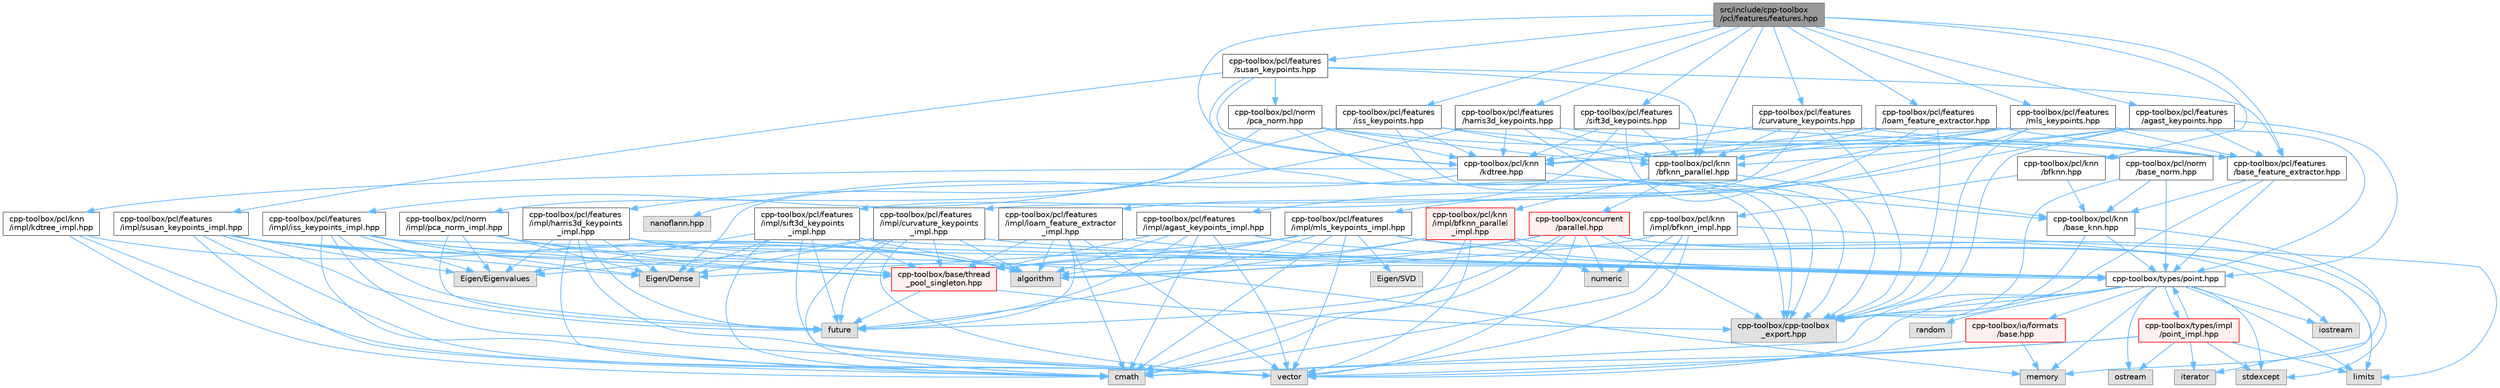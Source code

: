 digraph "src/include/cpp-toolbox/pcl/features/features.hpp"
{
 // LATEX_PDF_SIZE
  bgcolor="transparent";
  edge [fontname=Helvetica,fontsize=10,labelfontname=Helvetica,labelfontsize=10];
  node [fontname=Helvetica,fontsize=10,shape=box,height=0.2,width=0.4];
  Node1 [id="Node000001",label="src/include/cpp-toolbox\l/pcl/features/features.hpp",height=0.2,width=0.4,color="gray40", fillcolor="grey60", style="filled", fontcolor="black",tooltip="PCL特征提取器集合头文件 / PCL feature extractors collection header file."];
  Node1 -> Node2 [id="edge1_Node000001_Node000002",color="steelblue1",style="solid",tooltip=" "];
  Node2 [id="Node000002",label="cpp-toolbox/pcl/features\l/base_feature_extractor.hpp",height=0.2,width=0.4,color="grey40", fillcolor="white", style="filled",URL="$base__feature__extractor_8hpp.html",tooltip=" "];
  Node2 -> Node3 [id="edge2_Node000002_Node000003",color="steelblue1",style="solid",tooltip=" "];
  Node3 [id="Node000003",label="cpp-toolbox/cpp-toolbox\l_export.hpp",height=0.2,width=0.4,color="grey60", fillcolor="#E0E0E0", style="filled",tooltip=" "];
  Node2 -> Node4 [id="edge3_Node000002_Node000004",color="steelblue1",style="solid",tooltip=" "];
  Node4 [id="Node000004",label="cpp-toolbox/pcl/knn\l/base_knn.hpp",height=0.2,width=0.4,color="grey40", fillcolor="white", style="filled",URL="$base__knn_8hpp.html",tooltip=" "];
  Node4 -> Node5 [id="edge4_Node000004_Node000005",color="steelblue1",style="solid",tooltip=" "];
  Node5 [id="Node000005",label="memory",height=0.2,width=0.4,color="grey60", fillcolor="#E0E0E0", style="filled",tooltip=" "];
  Node4 -> Node3 [id="edge5_Node000004_Node000003",color="steelblue1",style="solid",tooltip=" "];
  Node4 -> Node6 [id="edge6_Node000004_Node000006",color="steelblue1",style="solid",tooltip=" "];
  Node6 [id="Node000006",label="cpp-toolbox/types/point.hpp",height=0.2,width=0.4,color="grey40", fillcolor="white", style="filled",URL="$point_8hpp.html",tooltip=" "];
  Node6 -> Node7 [id="edge7_Node000006_Node000007",color="steelblue1",style="solid",tooltip=" "];
  Node7 [id="Node000007",label="cmath",height=0.2,width=0.4,color="grey60", fillcolor="#E0E0E0", style="filled",tooltip=" "];
  Node6 -> Node8 [id="edge8_Node000006_Node000008",color="steelblue1",style="solid",tooltip=" "];
  Node8 [id="Node000008",label="iostream",height=0.2,width=0.4,color="grey60", fillcolor="#E0E0E0", style="filled",tooltip=" "];
  Node6 -> Node9 [id="edge9_Node000006_Node000009",color="steelblue1",style="solid",tooltip=" "];
  Node9 [id="Node000009",label="limits",height=0.2,width=0.4,color="grey60", fillcolor="#E0E0E0", style="filled",tooltip=" "];
  Node6 -> Node5 [id="edge10_Node000006_Node000005",color="steelblue1",style="solid",tooltip=" "];
  Node6 -> Node10 [id="edge11_Node000006_Node000010",color="steelblue1",style="solid",tooltip=" "];
  Node10 [id="Node000010",label="ostream",height=0.2,width=0.4,color="grey60", fillcolor="#E0E0E0", style="filled",tooltip=" "];
  Node6 -> Node11 [id="edge12_Node000006_Node000011",color="steelblue1",style="solid",tooltip=" "];
  Node11 [id="Node000011",label="random",height=0.2,width=0.4,color="grey60", fillcolor="#E0E0E0", style="filled",tooltip=" "];
  Node6 -> Node12 [id="edge13_Node000006_Node000012",color="steelblue1",style="solid",tooltip=" "];
  Node12 [id="Node000012",label="stdexcept",height=0.2,width=0.4,color="grey60", fillcolor="#E0E0E0", style="filled",tooltip=" "];
  Node6 -> Node13 [id="edge14_Node000006_Node000013",color="steelblue1",style="solid",tooltip=" "];
  Node13 [id="Node000013",label="vector",height=0.2,width=0.4,color="grey60", fillcolor="#E0E0E0", style="filled",tooltip=" "];
  Node6 -> Node3 [id="edge15_Node000006_Node000003",color="steelblue1",style="solid",tooltip=" "];
  Node6 -> Node14 [id="edge16_Node000006_Node000014",color="steelblue1",style="solid",tooltip=" "];
  Node14 [id="Node000014",label="cpp-toolbox/io/formats\l/base.hpp",height=0.2,width=0.4,color="red", fillcolor="#FFF0F0", style="filled",URL="$io_2formats_2base_8hpp.html",tooltip=" "];
  Node14 -> Node5 [id="edge17_Node000014_Node000005",color="steelblue1",style="solid",tooltip=" "];
  Node14 -> Node13 [id="edge18_Node000014_Node000013",color="steelblue1",style="solid",tooltip=" "];
  Node6 -> Node24 [id="edge19_Node000006_Node000024",color="steelblue1",style="solid",tooltip=" "];
  Node24 [id="Node000024",label="cpp-toolbox/types/impl\l/point_impl.hpp",height=0.2,width=0.4,color="red", fillcolor="#FFF0F0", style="filled",URL="$point__impl_8hpp.html",tooltip=" "];
  Node24 -> Node7 [id="edge20_Node000024_Node000007",color="steelblue1",style="solid",tooltip=" "];
  Node24 -> Node25 [id="edge21_Node000024_Node000025",color="steelblue1",style="solid",tooltip=" "];
  Node25 [id="Node000025",label="iterator",height=0.2,width=0.4,color="grey60", fillcolor="#E0E0E0", style="filled",tooltip=" "];
  Node24 -> Node9 [id="edge22_Node000024_Node000009",color="steelblue1",style="solid",tooltip=" "];
  Node24 -> Node10 [id="edge23_Node000024_Node000010",color="steelblue1",style="solid",tooltip=" "];
  Node24 -> Node12 [id="edge24_Node000024_Node000012",color="steelblue1",style="solid",tooltip=" "];
  Node24 -> Node13 [id="edge25_Node000024_Node000013",color="steelblue1",style="solid",tooltip=" "];
  Node24 -> Node6 [id="edge26_Node000024_Node000006",color="steelblue1",style="solid",tooltip=" "];
  Node2 -> Node6 [id="edge27_Node000002_Node000006",color="steelblue1",style="solid",tooltip=" "];
  Node1 -> Node27 [id="edge28_Node000001_Node000027",color="steelblue1",style="solid",tooltip=" "];
  Node27 [id="Node000027",label="cpp-toolbox/pcl/features\l/curvature_keypoints.hpp",height=0.2,width=0.4,color="grey40", fillcolor="white", style="filled",URL="$curvature__keypoints_8hpp.html",tooltip=" "];
  Node27 -> Node3 [id="edge29_Node000027_Node000003",color="steelblue1",style="solid",tooltip=" "];
  Node27 -> Node2 [id="edge30_Node000027_Node000002",color="steelblue1",style="solid",tooltip=" "];
  Node27 -> Node28 [id="edge31_Node000027_Node000028",color="steelblue1",style="solid",tooltip=" "];
  Node28 [id="Node000028",label="cpp-toolbox/pcl/knn\l/kdtree.hpp",height=0.2,width=0.4,color="grey40", fillcolor="white", style="filled",URL="$kdtree_8hpp.html",tooltip=" "];
  Node28 -> Node4 [id="edge32_Node000028_Node000004",color="steelblue1",style="solid",tooltip=" "];
  Node28 -> Node29 [id="edge33_Node000028_Node000029",color="steelblue1",style="solid",tooltip=" "];
  Node29 [id="Node000029",label="nanoflann.hpp",height=0.2,width=0.4,color="grey60", fillcolor="#E0E0E0", style="filled",tooltip=" "];
  Node28 -> Node30 [id="edge34_Node000028_Node000030",color="steelblue1",style="solid",tooltip=" "];
  Node30 [id="Node000030",label="cpp-toolbox/pcl/knn\l/impl/kdtree_impl.hpp",height=0.2,width=0.4,color="grey40", fillcolor="white", style="filled",URL="$kdtree__impl_8hpp.html",tooltip=" "];
  Node30 -> Node31 [id="edge35_Node000030_Node000031",color="steelblue1",style="solid",tooltip=" "];
  Node31 [id="Node000031",label="algorithm",height=0.2,width=0.4,color="grey60", fillcolor="#E0E0E0", style="filled",tooltip=" "];
  Node30 -> Node7 [id="edge36_Node000030_Node000007",color="steelblue1",style="solid",tooltip=" "];
  Node30 -> Node13 [id="edge37_Node000030_Node000013",color="steelblue1",style="solid",tooltip=" "];
  Node27 -> Node32 [id="edge38_Node000027_Node000032",color="steelblue1",style="solid",tooltip=" "];
  Node32 [id="Node000032",label="cpp-toolbox/pcl/knn\l/bfknn_parallel.hpp",height=0.2,width=0.4,color="grey40", fillcolor="white", style="filled",URL="$bfknn__parallel_8hpp.html",tooltip=" "];
  Node32 -> Node33 [id="edge39_Node000032_Node000033",color="steelblue1",style="solid",tooltip=" "];
  Node33 [id="Node000033",label="cpp-toolbox/concurrent\l/parallel.hpp",height=0.2,width=0.4,color="red", fillcolor="#FFF0F0", style="filled",URL="$parallel_8hpp.html",tooltip=" "];
  Node33 -> Node31 [id="edge40_Node000033_Node000031",color="steelblue1",style="solid",tooltip=" "];
  Node33 -> Node7 [id="edge41_Node000033_Node000007",color="steelblue1",style="solid",tooltip=" "];
  Node33 -> Node34 [id="edge42_Node000033_Node000034",color="steelblue1",style="solid",tooltip=" "];
  Node34 [id="Node000034",label="future",height=0.2,width=0.4,color="grey60", fillcolor="#E0E0E0", style="filled",tooltip=" "];
  Node33 -> Node25 [id="edge43_Node000033_Node000025",color="steelblue1",style="solid",tooltip=" "];
  Node33 -> Node35 [id="edge44_Node000033_Node000035",color="steelblue1",style="solid",tooltip=" "];
  Node35 [id="Node000035",label="numeric",height=0.2,width=0.4,color="grey60", fillcolor="#E0E0E0", style="filled",tooltip=" "];
  Node33 -> Node12 [id="edge45_Node000033_Node000012",color="steelblue1",style="solid",tooltip=" "];
  Node33 -> Node13 [id="edge46_Node000033_Node000013",color="steelblue1",style="solid",tooltip=" "];
  Node33 -> Node3 [id="edge47_Node000033_Node000003",color="steelblue1",style="solid",tooltip=" "];
  Node33 -> Node36 [id="edge48_Node000033_Node000036",color="steelblue1",style="solid",tooltip=" "];
  Node36 [id="Node000036",label="cpp-toolbox/base/thread\l_pool_singleton.hpp",height=0.2,width=0.4,color="red", fillcolor="#FFF0F0", style="filled",URL="$thread__pool__singleton_8hpp.html",tooltip=" "];
  Node36 -> Node34 [id="edge49_Node000036_Node000034",color="steelblue1",style="solid",tooltip=" "];
  Node36 -> Node3 [id="edge50_Node000036_Node000003",color="steelblue1",style="solid",tooltip=" "];
  Node32 -> Node4 [id="edge51_Node000032_Node000004",color="steelblue1",style="solid",tooltip=" "];
  Node32 -> Node45 [id="edge52_Node000032_Node000045",color="steelblue1",style="solid",tooltip=" "];
  Node45 [id="Node000045",label="cpp-toolbox/pcl/knn\l/impl/bfknn_parallel\l_impl.hpp",height=0.2,width=0.4,color="red", fillcolor="#FFF0F0", style="filled",URL="$bfknn__parallel__impl_8hpp.html",tooltip=" "];
  Node45 -> Node31 [id="edge53_Node000045_Node000031",color="steelblue1",style="solid",tooltip=" "];
  Node45 -> Node7 [id="edge54_Node000045_Node000007",color="steelblue1",style="solid",tooltip=" "];
  Node45 -> Node9 [id="edge55_Node000045_Node000009",color="steelblue1",style="solid",tooltip=" "];
  Node45 -> Node35 [id="edge56_Node000045_Node000035",color="steelblue1",style="solid",tooltip=" "];
  Node45 -> Node13 [id="edge57_Node000045_Node000013",color="steelblue1",style="solid",tooltip=" "];
  Node45 -> Node36 [id="edge58_Node000045_Node000036",color="steelblue1",style="solid",tooltip=" "];
  Node27 -> Node46 [id="edge59_Node000027_Node000046",color="steelblue1",style="solid",tooltip=" "];
  Node46 [id="Node000046",label="cpp-toolbox/pcl/features\l/impl/curvature_keypoints\l_impl.hpp",height=0.2,width=0.4,color="grey40", fillcolor="white", style="filled",URL="$curvature__keypoints__impl_8hpp.html",tooltip=" "];
  Node46 -> Node36 [id="edge60_Node000046_Node000036",color="steelblue1",style="solid",tooltip=" "];
  Node46 -> Node6 [id="edge61_Node000046_Node000006",color="steelblue1",style="solid",tooltip=" "];
  Node46 -> Node47 [id="edge62_Node000046_Node000047",color="steelblue1",style="solid",tooltip=" "];
  Node47 [id="Node000047",label="Eigen/Dense",height=0.2,width=0.4,color="grey60", fillcolor="#E0E0E0", style="filled",tooltip=" "];
  Node46 -> Node48 [id="edge63_Node000046_Node000048",color="steelblue1",style="solid",tooltip=" "];
  Node48 [id="Node000048",label="Eigen/Eigenvalues",height=0.2,width=0.4,color="grey60", fillcolor="#E0E0E0", style="filled",tooltip=" "];
  Node46 -> Node31 [id="edge64_Node000046_Node000031",color="steelblue1",style="solid",tooltip=" "];
  Node46 -> Node7 [id="edge65_Node000046_Node000007",color="steelblue1",style="solid",tooltip=" "];
  Node46 -> Node34 [id="edge66_Node000046_Node000034",color="steelblue1",style="solid",tooltip=" "];
  Node46 -> Node13 [id="edge67_Node000046_Node000013",color="steelblue1",style="solid",tooltip=" "];
  Node1 -> Node49 [id="edge68_Node000001_Node000049",color="steelblue1",style="solid",tooltip=" "];
  Node49 [id="Node000049",label="cpp-toolbox/pcl/features\l/iss_keypoints.hpp",height=0.2,width=0.4,color="grey40", fillcolor="white", style="filled",URL="$iss__keypoints_8hpp.html",tooltip=" "];
  Node49 -> Node3 [id="edge69_Node000049_Node000003",color="steelblue1",style="solid",tooltip=" "];
  Node49 -> Node2 [id="edge70_Node000049_Node000002",color="steelblue1",style="solid",tooltip=" "];
  Node49 -> Node28 [id="edge71_Node000049_Node000028",color="steelblue1",style="solid",tooltip=" "];
  Node49 -> Node32 [id="edge72_Node000049_Node000032",color="steelblue1",style="solid",tooltip=" "];
  Node49 -> Node50 [id="edge73_Node000049_Node000050",color="steelblue1",style="solid",tooltip=" "];
  Node50 [id="Node000050",label="cpp-toolbox/pcl/features\l/impl/iss_keypoints_impl.hpp",height=0.2,width=0.4,color="grey40", fillcolor="white", style="filled",URL="$iss__keypoints__impl_8hpp.html",tooltip=" "];
  Node50 -> Node36 [id="edge74_Node000050_Node000036",color="steelblue1",style="solid",tooltip=" "];
  Node50 -> Node6 [id="edge75_Node000050_Node000006",color="steelblue1",style="solid",tooltip=" "];
  Node50 -> Node47 [id="edge76_Node000050_Node000047",color="steelblue1",style="solid",tooltip=" "];
  Node50 -> Node48 [id="edge77_Node000050_Node000048",color="steelblue1",style="solid",tooltip=" "];
  Node50 -> Node31 [id="edge78_Node000050_Node000031",color="steelblue1",style="solid",tooltip=" "];
  Node50 -> Node7 [id="edge79_Node000050_Node000007",color="steelblue1",style="solid",tooltip=" "];
  Node50 -> Node34 [id="edge80_Node000050_Node000034",color="steelblue1",style="solid",tooltip=" "];
  Node50 -> Node13 [id="edge81_Node000050_Node000013",color="steelblue1",style="solid",tooltip=" "];
  Node1 -> Node51 [id="edge82_Node000001_Node000051",color="steelblue1",style="solid",tooltip=" "];
  Node51 [id="Node000051",label="cpp-toolbox/pcl/features\l/harris3d_keypoints.hpp",height=0.2,width=0.4,color="grey40", fillcolor="white", style="filled",URL="$harris3d__keypoints_8hpp.html",tooltip=" "];
  Node51 -> Node3 [id="edge83_Node000051_Node000003",color="steelblue1",style="solid",tooltip=" "];
  Node51 -> Node2 [id="edge84_Node000051_Node000002",color="steelblue1",style="solid",tooltip=" "];
  Node51 -> Node28 [id="edge85_Node000051_Node000028",color="steelblue1",style="solid",tooltip=" "];
  Node51 -> Node32 [id="edge86_Node000051_Node000032",color="steelblue1",style="solid",tooltip=" "];
  Node51 -> Node52 [id="edge87_Node000051_Node000052",color="steelblue1",style="solid",tooltip=" "];
  Node52 [id="Node000052",label="cpp-toolbox/pcl/features\l/impl/harris3d_keypoints\l_impl.hpp",height=0.2,width=0.4,color="grey40", fillcolor="white", style="filled",URL="$harris3d__keypoints__impl_8hpp.html",tooltip=" "];
  Node52 -> Node36 [id="edge88_Node000052_Node000036",color="steelblue1",style="solid",tooltip=" "];
  Node52 -> Node6 [id="edge89_Node000052_Node000006",color="steelblue1",style="solid",tooltip=" "];
  Node52 -> Node47 [id="edge90_Node000052_Node000047",color="steelblue1",style="solid",tooltip=" "];
  Node52 -> Node48 [id="edge91_Node000052_Node000048",color="steelblue1",style="solid",tooltip=" "];
  Node52 -> Node31 [id="edge92_Node000052_Node000031",color="steelblue1",style="solid",tooltip=" "];
  Node52 -> Node7 [id="edge93_Node000052_Node000007",color="steelblue1",style="solid",tooltip=" "];
  Node52 -> Node34 [id="edge94_Node000052_Node000034",color="steelblue1",style="solid",tooltip=" "];
  Node52 -> Node13 [id="edge95_Node000052_Node000013",color="steelblue1",style="solid",tooltip=" "];
  Node1 -> Node53 [id="edge96_Node000001_Node000053",color="steelblue1",style="solid",tooltip=" "];
  Node53 [id="Node000053",label="cpp-toolbox/pcl/features\l/sift3d_keypoints.hpp",height=0.2,width=0.4,color="grey40", fillcolor="white", style="filled",URL="$sift3d__keypoints_8hpp.html",tooltip=" "];
  Node53 -> Node3 [id="edge97_Node000053_Node000003",color="steelblue1",style="solid",tooltip=" "];
  Node53 -> Node2 [id="edge98_Node000053_Node000002",color="steelblue1",style="solid",tooltip=" "];
  Node53 -> Node28 [id="edge99_Node000053_Node000028",color="steelblue1",style="solid",tooltip=" "];
  Node53 -> Node32 [id="edge100_Node000053_Node000032",color="steelblue1",style="solid",tooltip=" "];
  Node53 -> Node54 [id="edge101_Node000053_Node000054",color="steelblue1",style="solid",tooltip=" "];
  Node54 [id="Node000054",label="cpp-toolbox/pcl/features\l/impl/sift3d_keypoints\l_impl.hpp",height=0.2,width=0.4,color="grey40", fillcolor="white", style="filled",URL="$sift3d__keypoints__impl_8hpp.html",tooltip=" "];
  Node54 -> Node36 [id="edge102_Node000054_Node000036",color="steelblue1",style="solid",tooltip=" "];
  Node54 -> Node6 [id="edge103_Node000054_Node000006",color="steelblue1",style="solid",tooltip=" "];
  Node54 -> Node47 [id="edge104_Node000054_Node000047",color="steelblue1",style="solid",tooltip=" "];
  Node54 -> Node48 [id="edge105_Node000054_Node000048",color="steelblue1",style="solid",tooltip=" "];
  Node54 -> Node31 [id="edge106_Node000054_Node000031",color="steelblue1",style="solid",tooltip=" "];
  Node54 -> Node7 [id="edge107_Node000054_Node000007",color="steelblue1",style="solid",tooltip=" "];
  Node54 -> Node34 [id="edge108_Node000054_Node000034",color="steelblue1",style="solid",tooltip=" "];
  Node54 -> Node13 [id="edge109_Node000054_Node000013",color="steelblue1",style="solid",tooltip=" "];
  Node1 -> Node55 [id="edge110_Node000001_Node000055",color="steelblue1",style="solid",tooltip=" "];
  Node55 [id="Node000055",label="cpp-toolbox/pcl/features\l/loam_feature_extractor.hpp",height=0.2,width=0.4,color="grey40", fillcolor="white", style="filled",URL="$loam__feature__extractor_8hpp.html",tooltip=" "];
  Node55 -> Node3 [id="edge111_Node000055_Node000003",color="steelblue1",style="solid",tooltip=" "];
  Node55 -> Node2 [id="edge112_Node000055_Node000002",color="steelblue1",style="solid",tooltip=" "];
  Node55 -> Node28 [id="edge113_Node000055_Node000028",color="steelblue1",style="solid",tooltip=" "];
  Node55 -> Node32 [id="edge114_Node000055_Node000032",color="steelblue1",style="solid",tooltip=" "];
  Node55 -> Node56 [id="edge115_Node000055_Node000056",color="steelblue1",style="solid",tooltip=" "];
  Node56 [id="Node000056",label="cpp-toolbox/pcl/features\l/impl/loam_feature_extractor\l_impl.hpp",height=0.2,width=0.4,color="grey40", fillcolor="white", style="filled",URL="$loam__feature__extractor__impl_8hpp.html",tooltip=" "];
  Node56 -> Node36 [id="edge116_Node000056_Node000036",color="steelblue1",style="solid",tooltip=" "];
  Node56 -> Node6 [id="edge117_Node000056_Node000006",color="steelblue1",style="solid",tooltip=" "];
  Node56 -> Node31 [id="edge118_Node000056_Node000031",color="steelblue1",style="solid",tooltip=" "];
  Node56 -> Node7 [id="edge119_Node000056_Node000007",color="steelblue1",style="solid",tooltip=" "];
  Node56 -> Node34 [id="edge120_Node000056_Node000034",color="steelblue1",style="solid",tooltip=" "];
  Node56 -> Node13 [id="edge121_Node000056_Node000013",color="steelblue1",style="solid",tooltip=" "];
  Node1 -> Node57 [id="edge122_Node000001_Node000057",color="steelblue1",style="solid",tooltip=" "];
  Node57 [id="Node000057",label="cpp-toolbox/pcl/features\l/susan_keypoints.hpp",height=0.2,width=0.4,color="grey40", fillcolor="white", style="filled",URL="$susan__keypoints_8hpp.html",tooltip=" "];
  Node57 -> Node3 [id="edge123_Node000057_Node000003",color="steelblue1",style="solid",tooltip=" "];
  Node57 -> Node2 [id="edge124_Node000057_Node000002",color="steelblue1",style="solid",tooltip=" "];
  Node57 -> Node58 [id="edge125_Node000057_Node000058",color="steelblue1",style="solid",tooltip=" "];
  Node58 [id="Node000058",label="cpp-toolbox/pcl/norm\l/pca_norm.hpp",height=0.2,width=0.4,color="grey40", fillcolor="white", style="filled",URL="$pca__norm_8hpp.html",tooltip=" "];
  Node58 -> Node3 [id="edge126_Node000058_Node000003",color="steelblue1",style="solid",tooltip=" "];
  Node58 -> Node32 [id="edge127_Node000058_Node000032",color="steelblue1",style="solid",tooltip=" "];
  Node58 -> Node28 [id="edge128_Node000058_Node000028",color="steelblue1",style="solid",tooltip=" "];
  Node58 -> Node59 [id="edge129_Node000058_Node000059",color="steelblue1",style="solid",tooltip=" "];
  Node59 [id="Node000059",label="cpp-toolbox/pcl/norm\l/base_norm.hpp",height=0.2,width=0.4,color="grey40", fillcolor="white", style="filled",URL="$base__norm_8hpp.html",tooltip=" "];
  Node59 -> Node3 [id="edge130_Node000059_Node000003",color="steelblue1",style="solid",tooltip=" "];
  Node59 -> Node4 [id="edge131_Node000059_Node000004",color="steelblue1",style="solid",tooltip=" "];
  Node59 -> Node6 [id="edge132_Node000059_Node000006",color="steelblue1",style="solid",tooltip=" "];
  Node58 -> Node60 [id="edge133_Node000058_Node000060",color="steelblue1",style="solid",tooltip=" "];
  Node60 [id="Node000060",label="cpp-toolbox/pcl/norm\l/impl/pca_norm_impl.hpp",height=0.2,width=0.4,color="grey40", fillcolor="white", style="filled",URL="$pca__norm__impl_8hpp.html",tooltip=" "];
  Node60 -> Node47 [id="edge134_Node000060_Node000047",color="steelblue1",style="solid",tooltip=" "];
  Node60 -> Node48 [id="edge135_Node000060_Node000048",color="steelblue1",style="solid",tooltip=" "];
  Node60 -> Node36 [id="edge136_Node000060_Node000036",color="steelblue1",style="solid",tooltip=" "];
  Node60 -> Node34 [id="edge137_Node000060_Node000034",color="steelblue1",style="solid",tooltip=" "];
  Node60 -> Node5 [id="edge138_Node000060_Node000005",color="steelblue1",style="solid",tooltip=" "];
  Node57 -> Node28 [id="edge139_Node000057_Node000028",color="steelblue1",style="solid",tooltip=" "];
  Node57 -> Node32 [id="edge140_Node000057_Node000032",color="steelblue1",style="solid",tooltip=" "];
  Node57 -> Node61 [id="edge141_Node000057_Node000061",color="steelblue1",style="solid",tooltip=" "];
  Node61 [id="Node000061",label="cpp-toolbox/pcl/features\l/impl/susan_keypoints_impl.hpp",height=0.2,width=0.4,color="grey40", fillcolor="white", style="filled",URL="$susan__keypoints__impl_8hpp.html",tooltip=" "];
  Node61 -> Node36 [id="edge142_Node000061_Node000036",color="steelblue1",style="solid",tooltip=" "];
  Node61 -> Node6 [id="edge143_Node000061_Node000006",color="steelblue1",style="solid",tooltip=" "];
  Node61 -> Node47 [id="edge144_Node000061_Node000047",color="steelblue1",style="solid",tooltip=" "];
  Node61 -> Node48 [id="edge145_Node000061_Node000048",color="steelblue1",style="solid",tooltip=" "];
  Node61 -> Node31 [id="edge146_Node000061_Node000031",color="steelblue1",style="solid",tooltip=" "];
  Node61 -> Node7 [id="edge147_Node000061_Node000007",color="steelblue1",style="solid",tooltip=" "];
  Node61 -> Node34 [id="edge148_Node000061_Node000034",color="steelblue1",style="solid",tooltip=" "];
  Node61 -> Node13 [id="edge149_Node000061_Node000013",color="steelblue1",style="solid",tooltip=" "];
  Node1 -> Node62 [id="edge150_Node000001_Node000062",color="steelblue1",style="solid",tooltip=" "];
  Node62 [id="Node000062",label="cpp-toolbox/pcl/features\l/agast_keypoints.hpp",height=0.2,width=0.4,color="grey40", fillcolor="white", style="filled",URL="$agast__keypoints_8hpp.html",tooltip=" "];
  Node62 -> Node3 [id="edge151_Node000062_Node000003",color="steelblue1",style="solid",tooltip=" "];
  Node62 -> Node2 [id="edge152_Node000062_Node000002",color="steelblue1",style="solid",tooltip=" "];
  Node62 -> Node28 [id="edge153_Node000062_Node000028",color="steelblue1",style="solid",tooltip=" "];
  Node62 -> Node32 [id="edge154_Node000062_Node000032",color="steelblue1",style="solid",tooltip=" "];
  Node62 -> Node6 [id="edge155_Node000062_Node000006",color="steelblue1",style="solid",tooltip=" "];
  Node62 -> Node63 [id="edge156_Node000062_Node000063",color="steelblue1",style="solid",tooltip=" "];
  Node63 [id="Node000063",label="cpp-toolbox/pcl/features\l/impl/agast_keypoints_impl.hpp",height=0.2,width=0.4,color="grey40", fillcolor="white", style="filled",URL="$agast__keypoints__impl_8hpp.html",tooltip=" "];
  Node63 -> Node36 [id="edge157_Node000063_Node000036",color="steelblue1",style="solid",tooltip=" "];
  Node63 -> Node6 [id="edge158_Node000063_Node000006",color="steelblue1",style="solid",tooltip=" "];
  Node63 -> Node31 [id="edge159_Node000063_Node000031",color="steelblue1",style="solid",tooltip=" "];
  Node63 -> Node7 [id="edge160_Node000063_Node000007",color="steelblue1",style="solid",tooltip=" "];
  Node63 -> Node34 [id="edge161_Node000063_Node000034",color="steelblue1",style="solid",tooltip=" "];
  Node63 -> Node13 [id="edge162_Node000063_Node000013",color="steelblue1",style="solid",tooltip=" "];
  Node1 -> Node64 [id="edge163_Node000001_Node000064",color="steelblue1",style="solid",tooltip=" "];
  Node64 [id="Node000064",label="cpp-toolbox/pcl/features\l/mls_keypoints.hpp",height=0.2,width=0.4,color="grey40", fillcolor="white", style="filled",URL="$mls__keypoints_8hpp.html",tooltip=" "];
  Node64 -> Node3 [id="edge164_Node000064_Node000003",color="steelblue1",style="solid",tooltip=" "];
  Node64 -> Node2 [id="edge165_Node000064_Node000002",color="steelblue1",style="solid",tooltip=" "];
  Node64 -> Node28 [id="edge166_Node000064_Node000028",color="steelblue1",style="solid",tooltip=" "];
  Node64 -> Node32 [id="edge167_Node000064_Node000032",color="steelblue1",style="solid",tooltip=" "];
  Node64 -> Node6 [id="edge168_Node000064_Node000006",color="steelblue1",style="solid",tooltip=" "];
  Node64 -> Node47 [id="edge169_Node000064_Node000047",color="steelblue1",style="solid",tooltip=" "];
  Node64 -> Node65 [id="edge170_Node000064_Node000065",color="steelblue1",style="solid",tooltip=" "];
  Node65 [id="Node000065",label="cpp-toolbox/pcl/features\l/impl/mls_keypoints_impl.hpp",height=0.2,width=0.4,color="grey40", fillcolor="white", style="filled",URL="$mls__keypoints__impl_8hpp.html",tooltip=" "];
  Node65 -> Node36 [id="edge171_Node000065_Node000036",color="steelblue1",style="solid",tooltip=" "];
  Node65 -> Node6 [id="edge172_Node000065_Node000006",color="steelblue1",style="solid",tooltip=" "];
  Node65 -> Node47 [id="edge173_Node000065_Node000047",color="steelblue1",style="solid",tooltip=" "];
  Node65 -> Node66 [id="edge174_Node000065_Node000066",color="steelblue1",style="solid",tooltip=" "];
  Node66 [id="Node000066",label="Eigen/SVD",height=0.2,width=0.4,color="grey60", fillcolor="#E0E0E0", style="filled",tooltip=" "];
  Node65 -> Node31 [id="edge175_Node000065_Node000031",color="steelblue1",style="solid",tooltip=" "];
  Node65 -> Node7 [id="edge176_Node000065_Node000007",color="steelblue1",style="solid",tooltip=" "];
  Node65 -> Node34 [id="edge177_Node000065_Node000034",color="steelblue1",style="solid",tooltip=" "];
  Node65 -> Node13 [id="edge178_Node000065_Node000013",color="steelblue1",style="solid",tooltip=" "];
  Node65 -> Node8 [id="edge179_Node000065_Node000008",color="steelblue1",style="solid",tooltip=" "];
  Node1 -> Node28 [id="edge180_Node000001_Node000028",color="steelblue1",style="solid",tooltip=" "];
  Node1 -> Node67 [id="edge181_Node000001_Node000067",color="steelblue1",style="solid",tooltip=" "];
  Node67 [id="Node000067",label="cpp-toolbox/pcl/knn\l/bfknn.hpp",height=0.2,width=0.4,color="grey40", fillcolor="white", style="filled",URL="$bfknn_8hpp.html",tooltip=" "];
  Node67 -> Node4 [id="edge182_Node000067_Node000004",color="steelblue1",style="solid",tooltip=" "];
  Node67 -> Node68 [id="edge183_Node000067_Node000068",color="steelblue1",style="solid",tooltip=" "];
  Node68 [id="Node000068",label="cpp-toolbox/pcl/knn\l/impl/bfknn_impl.hpp",height=0.2,width=0.4,color="grey40", fillcolor="white", style="filled",URL="$bfknn__impl_8hpp.html",tooltip=" "];
  Node68 -> Node31 [id="edge184_Node000068_Node000031",color="steelblue1",style="solid",tooltip=" "];
  Node68 -> Node7 [id="edge185_Node000068_Node000007",color="steelblue1",style="solid",tooltip=" "];
  Node68 -> Node9 [id="edge186_Node000068_Node000009",color="steelblue1",style="solid",tooltip=" "];
  Node68 -> Node35 [id="edge187_Node000068_Node000035",color="steelblue1",style="solid",tooltip=" "];
  Node68 -> Node13 [id="edge188_Node000068_Node000013",color="steelblue1",style="solid",tooltip=" "];
  Node1 -> Node32 [id="edge189_Node000001_Node000032",color="steelblue1",style="solid",tooltip=" "];
}
